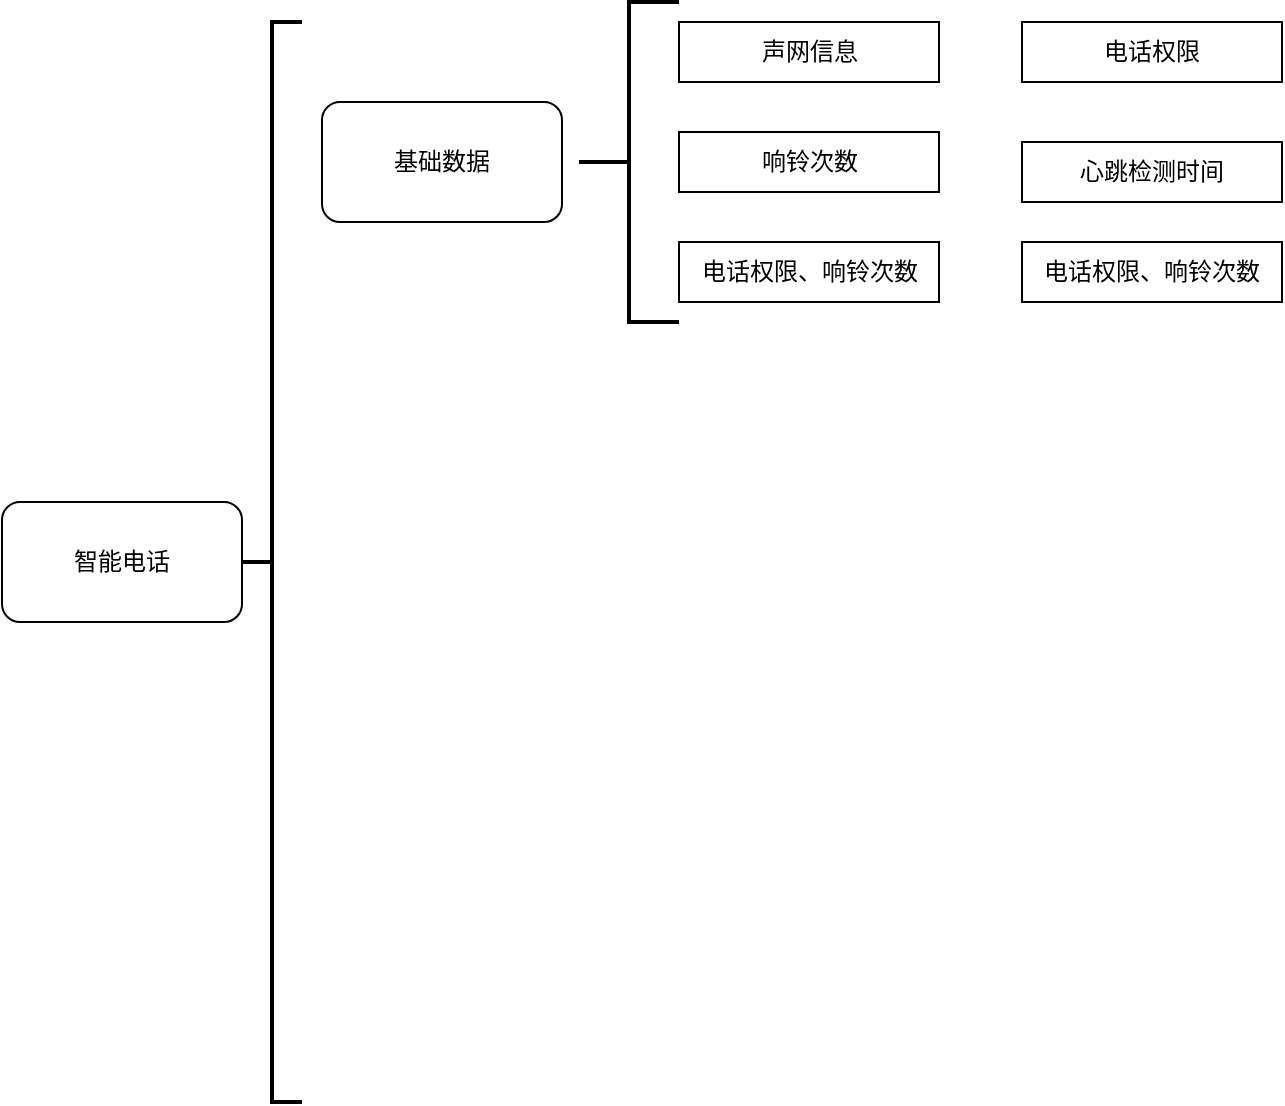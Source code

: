 <mxfile version="22.0.7" type="github">
  <diagram name="第 1 页" id="yayIas5Ccat3wBkKV7QJ">
    <mxGraphModel dx="1034" dy="1601" grid="1" gridSize="10" guides="1" tooltips="1" connect="1" arrows="1" fold="1" page="1" pageScale="1" pageWidth="827" pageHeight="1169" math="0" shadow="0">
      <root>
        <mxCell id="0" />
        <mxCell id="1" parent="0" />
        <mxCell id="90YdUAzLb2wsjgZhNj6_-1" value="智能电话" style="rounded=1;whiteSpace=wrap;html=1;" parent="1" vertex="1">
          <mxGeometry x="100" y="180" width="120" height="60" as="geometry" />
        </mxCell>
        <mxCell id="90YdUAzLb2wsjgZhNj6_-2" value="" style="strokeWidth=2;html=1;shape=mxgraph.flowchart.annotation_2;align=left;labelPosition=right;pointerEvents=1;" parent="1" vertex="1">
          <mxGeometry x="220" y="-60" width="30" height="540" as="geometry" />
        </mxCell>
        <mxCell id="svN1KODfeErU4mR28TL3-1" value="基础数据" style="rounded=1;whiteSpace=wrap;html=1;" vertex="1" parent="1">
          <mxGeometry x="260" y="-20" width="120" height="60" as="geometry" />
        </mxCell>
        <mxCell id="svN1KODfeErU4mR28TL3-2" value="" style="strokeWidth=2;html=1;shape=mxgraph.flowchart.annotation_2;align=left;labelPosition=right;pointerEvents=1;points=[[0,0.5,0,0,0],[0.5,0,0,0,0],[0.5,1,0,0,0],[1,0,0,0,0],[1,0.5,0,0,0],[1,1,0,0,0]];" vertex="1" parent="1">
          <mxGeometry x="388.5" y="-70" width="50" height="160" as="geometry" />
        </mxCell>
        <mxCell id="svN1KODfeErU4mR28TL3-9" value="声网信息" style="rounded=0;whiteSpace=wrap;html=1;" vertex="1" parent="1">
          <mxGeometry x="438.5" y="-60" width="130" height="30" as="geometry" />
        </mxCell>
        <mxCell id="svN1KODfeErU4mR28TL3-10" value="电话权限" style="rounded=0;whiteSpace=wrap;html=1;" vertex="1" parent="1">
          <mxGeometry x="610" y="-60" width="130" height="30" as="geometry" />
        </mxCell>
        <mxCell id="svN1KODfeErU4mR28TL3-11" value="响铃次数" style="rounded=0;whiteSpace=wrap;html=1;" vertex="1" parent="1">
          <mxGeometry x="438.5" y="-5" width="130" height="30" as="geometry" />
        </mxCell>
        <mxCell id="svN1KODfeErU4mR28TL3-12" value="心跳检测时间" style="rounded=0;whiteSpace=wrap;html=1;" vertex="1" parent="1">
          <mxGeometry x="610" width="130" height="30" as="geometry" />
        </mxCell>
        <mxCell id="svN1KODfeErU4mR28TL3-13" value="电话权限、响铃次数" style="rounded=0;whiteSpace=wrap;html=1;" vertex="1" parent="1">
          <mxGeometry x="438.5" y="50" width="130" height="30" as="geometry" />
        </mxCell>
        <mxCell id="svN1KODfeErU4mR28TL3-14" value="电话权限、响铃次数" style="rounded=0;whiteSpace=wrap;html=1;" vertex="1" parent="1">
          <mxGeometry x="610" y="50" width="130" height="30" as="geometry" />
        </mxCell>
      </root>
    </mxGraphModel>
  </diagram>
</mxfile>
